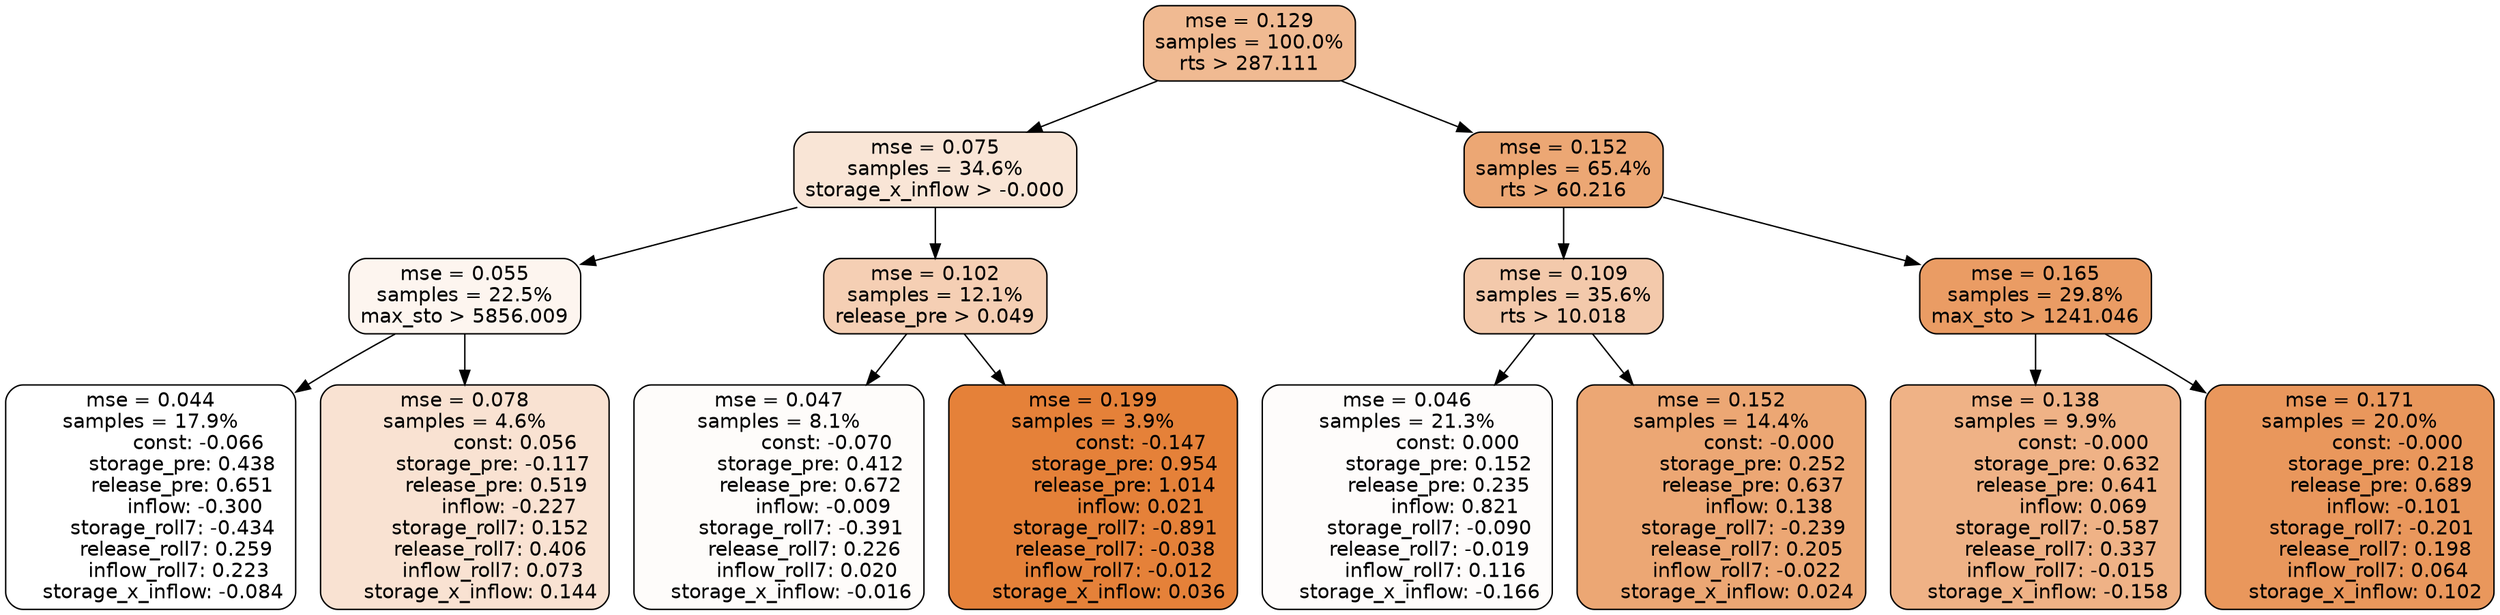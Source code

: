 digraph tree {
node [shape=rectangle, style="filled, rounded", color="black", fontname=helvetica] ;
edge [fontname=helvetica] ;
	"0" [label="mse = 0.129
samples = 100.0%
rts > 287.111", fillcolor="#f0ba92"]
	"8" [label="mse = 0.075
samples = 34.6%
storage_x_inflow > -0.000", fillcolor="#f9e5d6"]
	"1" [label="mse = 0.152
samples = 65.4%
rts > 60.216", fillcolor="#eca774"]
	"9" [label="mse = 0.055
samples = 22.5%
max_sto > 5856.009", fillcolor="#fdf5ef"]
	"12" [label="mse = 0.102
samples = 12.1%
release_pre > 0.049", fillcolor="#f5cfb4"]
	"2" [label="mse = 0.109
samples = 35.6%
rts > 10.018", fillcolor="#f3c9ab"]
	"5" [label="mse = 0.165
samples = 29.8%
max_sto > 1241.046", fillcolor="#ea9c64"]
	"10" [label="mse = 0.044
samples = 17.9%
               const: -0.066
          storage_pre: 0.438
          release_pre: 0.651
              inflow: -0.300
       storage_roll7: -0.434
        release_roll7: 0.259
         inflow_roll7: 0.223
    storage_x_inflow: -0.084", fillcolor="#ffffff"]
	"11" [label="mse = 0.078
samples = 4.6%
                const: 0.056
         storage_pre: -0.117
          release_pre: 0.519
              inflow: -0.227
        storage_roll7: 0.152
        release_roll7: 0.406
         inflow_roll7: 0.073
     storage_x_inflow: 0.144", fillcolor="#f9e2d2"]
	"13" [label="mse = 0.047
samples = 8.1%
               const: -0.070
          storage_pre: 0.412
          release_pre: 0.672
              inflow: -0.009
       storage_roll7: -0.391
        release_roll7: 0.226
         inflow_roll7: 0.020
    storage_x_inflow: -0.016", fillcolor="#fefcfa"]
	"14" [label="mse = 0.199
samples = 3.9%
               const: -0.147
          storage_pre: 0.954
          release_pre: 1.014
               inflow: 0.021
       storage_roll7: -0.891
       release_roll7: -0.038
        inflow_roll7: -0.012
     storage_x_inflow: 0.036", fillcolor="#e58139"]
	"3" [label="mse = 0.046
samples = 21.3%
                const: 0.000
          storage_pre: 0.152
          release_pre: 0.235
               inflow: 0.821
       storage_roll7: -0.090
       release_roll7: -0.019
         inflow_roll7: 0.116
    storage_x_inflow: -0.166", fillcolor="#fefcfb"]
	"4" [label="mse = 0.152
samples = 14.4%
               const: -0.000
          storage_pre: 0.252
          release_pre: 0.637
               inflow: 0.138
       storage_roll7: -0.239
        release_roll7: 0.205
        inflow_roll7: -0.022
     storage_x_inflow: 0.024", fillcolor="#eca774"]
	"7" [label="mse = 0.138
samples = 9.9%
               const: -0.000
          storage_pre: 0.632
          release_pre: 0.641
               inflow: 0.069
       storage_roll7: -0.587
        release_roll7: 0.337
        inflow_roll7: -0.015
    storage_x_inflow: -0.158", fillcolor="#efb286"]
	"6" [label="mse = 0.171
samples = 20.0%
               const: -0.000
          storage_pre: 0.218
          release_pre: 0.689
              inflow: -0.101
       storage_roll7: -0.201
        release_roll7: 0.198
         inflow_roll7: 0.064
     storage_x_inflow: 0.102", fillcolor="#e9975c"]

	"0" -> "1"
	"0" -> "8"
	"8" -> "9"
	"8" -> "12"
	"1" -> "2"
	"1" -> "5"
	"9" -> "10"
	"9" -> "11"
	"12" -> "13"
	"12" -> "14"
	"2" -> "3"
	"2" -> "4"
	"5" -> "6"
	"5" -> "7"
}